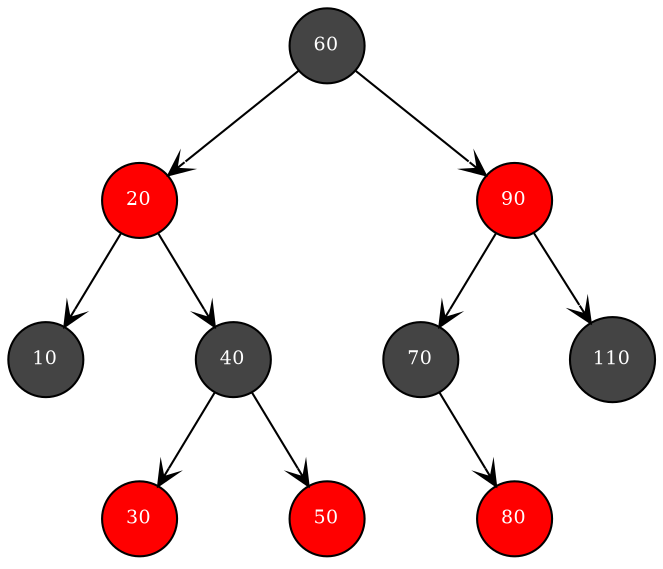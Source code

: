 digraph G {
    graph [nodesep=0.1]
    node [shape=circle style="filled" fillcolor="#444444" fontcolor="white" fontsize=9]
    edge [arrowhead=vee]
    20 [group=20 fillcolor="red"]
    60 -> 20
    10 [group=10 fillcolor="#444444"]
    20 -> 10
    h20 [group=20 style=invis]
    20 -> h20 [style=invis]
    40 [group=40 fillcolor="#444444"]
    20 -> 40
    30 [group=30 fillcolor="red"]
    40 -> 30
    h40 [group=40 style=invis]
    40 -> h40 [style=invis]
    50 [group=50 fillcolor="red"]
    40 -> 50
    h60 [group=60 style=invis]
    60 -> h60 [style=invis]
    90 [group=90 fillcolor="red"]
    60 -> 90
    70 [group=70 fillcolor="#444444"]
    90 -> 70
    h70 [group=70 style=invis]
    70 -> h70 [style=invis]
    80 [group=80 fillcolor="red"]
    70 -> 80
    h90 [group=90 style=invis]
    90 -> h90 [style=invis]
    110 [group=110 fillcolor="#444444"]
    90 -> 110
}